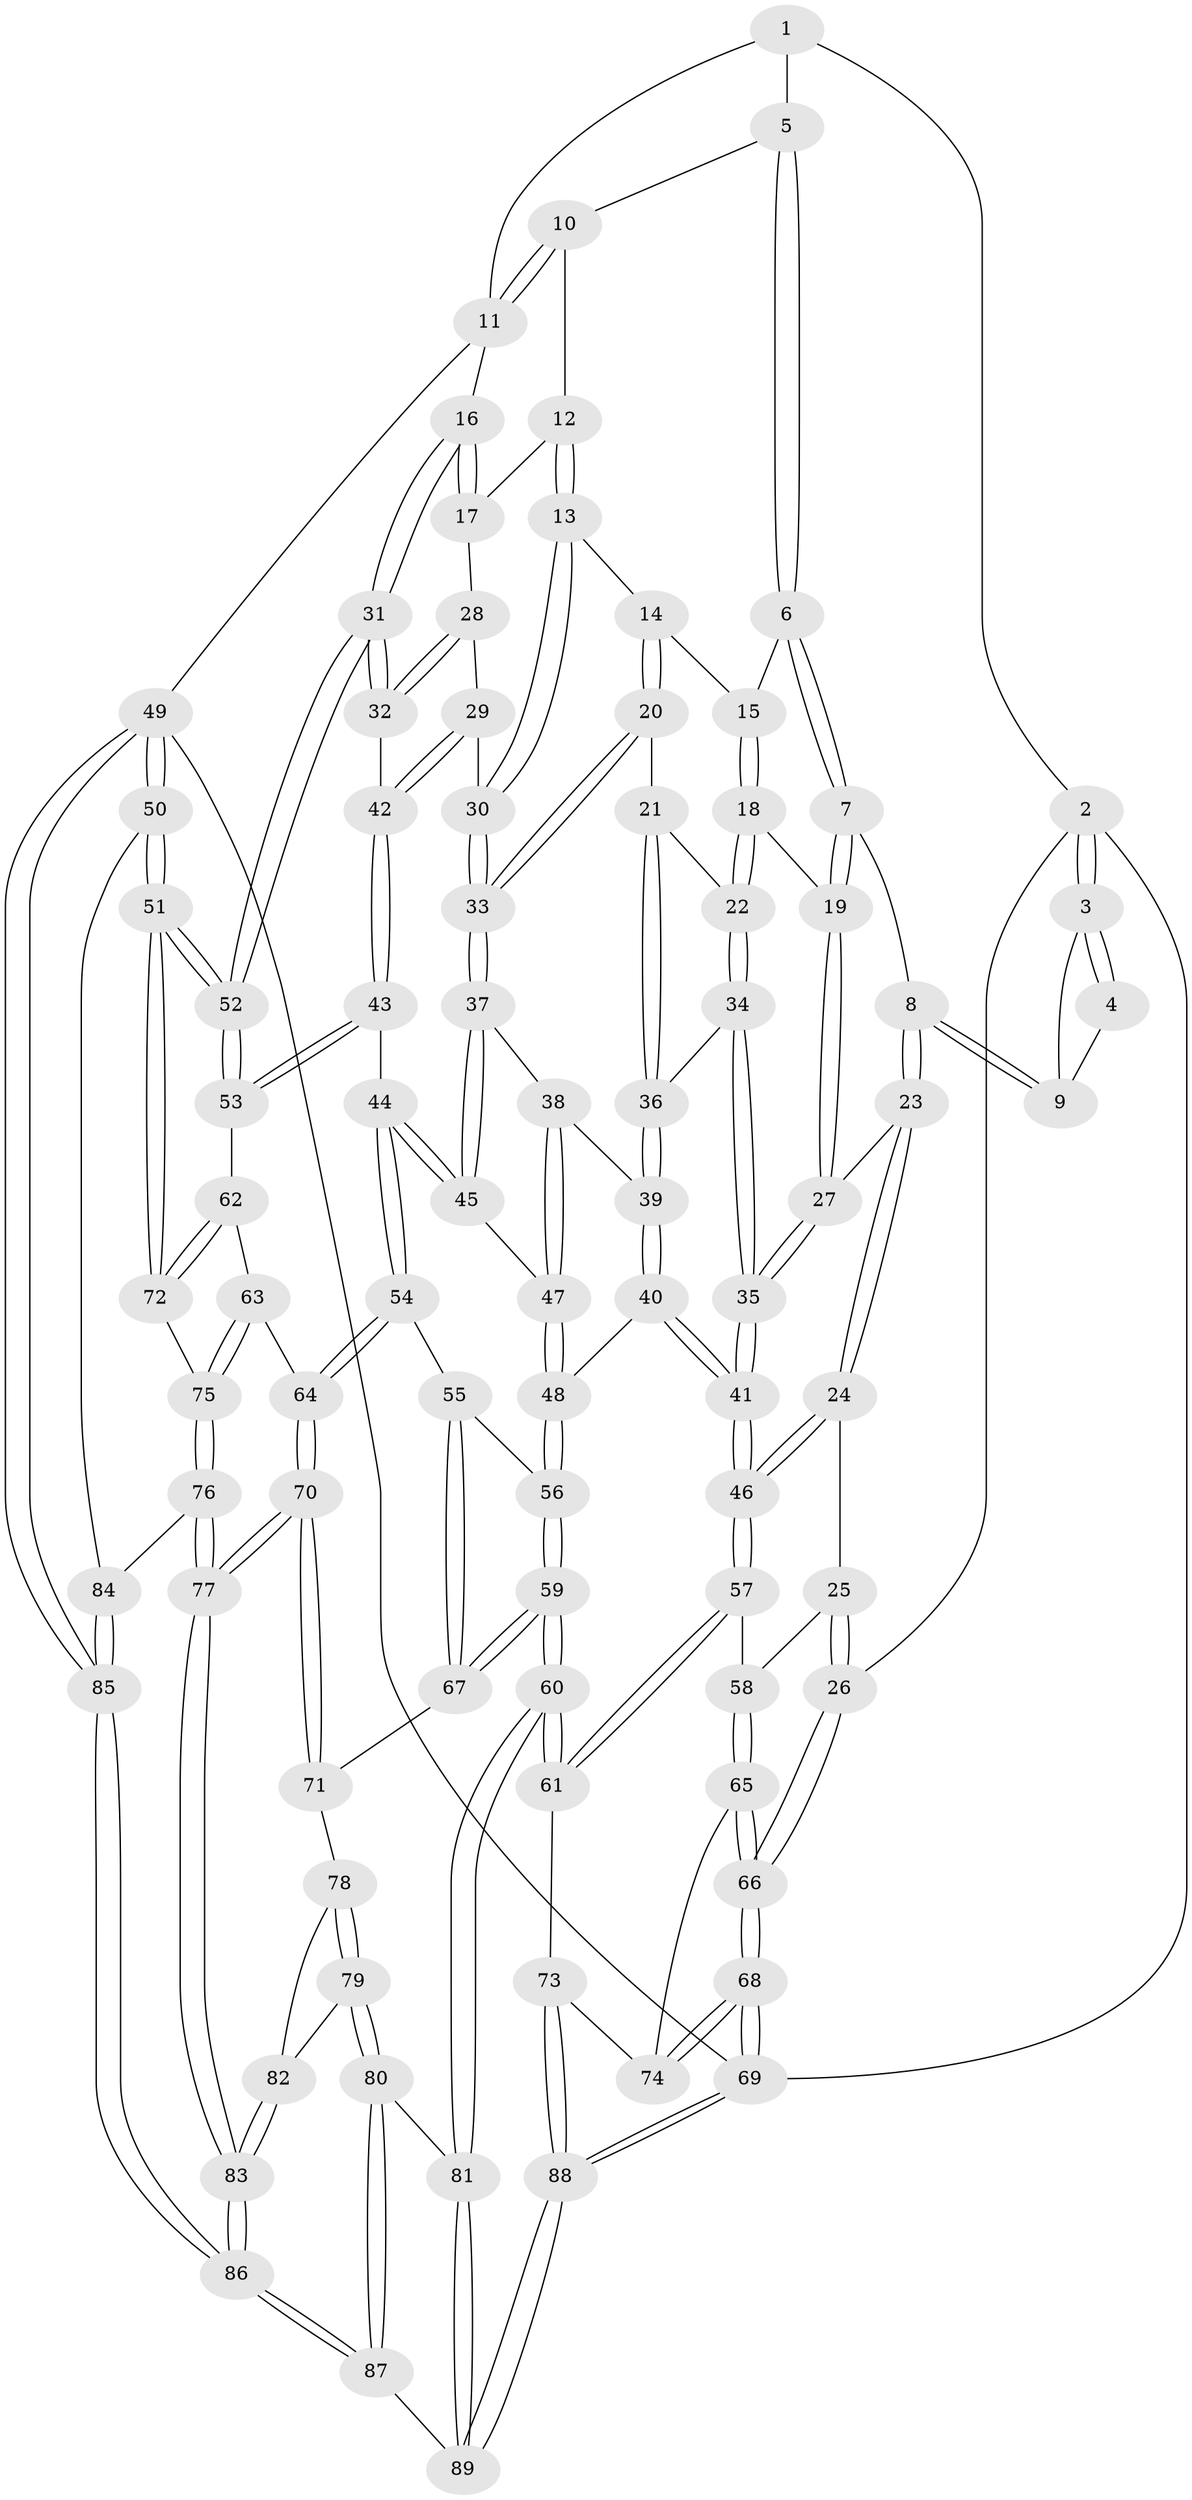 // coarse degree distribution, {3: 0.4444444444444444, 2: 0.022222222222222223, 4: 0.4888888888888889, 5: 0.044444444444444446}
// Generated by graph-tools (version 1.1) at 2025/38/03/04/25 23:38:28]
// undirected, 89 vertices, 219 edges
graph export_dot {
  node [color=gray90,style=filled];
  1 [pos="+0.2375011395100632+0"];
  2 [pos="+0+0.12308811553354657"];
  3 [pos="+0+0.123144116505968"];
  4 [pos="+0.1481734794294449+0"];
  5 [pos="+0.3187163808901203+0"];
  6 [pos="+0.3303131072357235+0"];
  7 [pos="+0.10216641624589663+0.16416839701869188"];
  8 [pos="+0.08407162122772902+0.17315146935609213"];
  9 [pos="+0.06020790415378917+0.15386592947543432"];
  10 [pos="+0.8525565890443741+0"];
  11 [pos="+1+0"];
  12 [pos="+0.6973301734548477+0.06772307170967921"];
  13 [pos="+0.6185022281119739+0.1654303573021982"];
  14 [pos="+0.3900102668124909+0.03945075354431766"];
  15 [pos="+0.34521613176276555+0.013420758965581961"];
  16 [pos="+1+0"];
  17 [pos="+0.805687998289163+0.22939627126984108"];
  18 [pos="+0.32908957703541003+0.15606768163296755"];
  19 [pos="+0.31909904006408546+0.16584526067252528"];
  20 [pos="+0.5306094572900034+0.25288813895347034"];
  21 [pos="+0.39940605658795986+0.2231822680966093"];
  22 [pos="+0.3821208532198589+0.21195710648475616"];
  23 [pos="+0.11840874045577413+0.29131488957945717"];
  24 [pos="+0.09229268948659006+0.33794889086944735"];
  25 [pos="+0+0.4038821754773815"];
  26 [pos="+0+0.40573894563598"];
  27 [pos="+0.24944581387844805+0.26149560369918823"];
  28 [pos="+0.8044894901820571+0.2341225947567876"];
  29 [pos="+0.7052899912834261+0.29045891307389915"];
  30 [pos="+0.6085029389360794+0.23882000619400068"];
  31 [pos="+1+0.3581532590347432"];
  32 [pos="+0.9243571313787668+0.37076524264060057"];
  33 [pos="+0.5783803555388696+0.265606342656431"];
  34 [pos="+0.35922908565638045+0.32639241388304874"];
  35 [pos="+0.30105458420478404+0.37480082784285446"];
  36 [pos="+0.42296882616045267+0.3379451901712357"];
  37 [pos="+0.5760577576469066+0.27231945116344936"];
  38 [pos="+0.5325101822224213+0.33228369005533526"];
  39 [pos="+0.45597586501993775+0.382460650166489"];
  40 [pos="+0.4178241276672636+0.4587759220930561"];
  41 [pos="+0.30593695013661626+0.4773371358746702"];
  42 [pos="+0.7822071835053533+0.4256608219069432"];
  43 [pos="+0.7636838612059725+0.4555127908488475"];
  44 [pos="+0.6818733157658348+0.48992227845119446"];
  45 [pos="+0.6654760406568566+0.48159555996268727"];
  46 [pos="+0.2567079984581364+0.5215417804033358"];
  47 [pos="+0.5787412521515444+0.472295240603126"];
  48 [pos="+0.48592630264350045+0.5094177054752004"];
  49 [pos="+1+1"];
  50 [pos="+1+0.7224040133313475"];
  51 [pos="+1+0.6648150020419329"];
  52 [pos="+1+0.5797532766717781"];
  53 [pos="+0.8159692459910397+0.5474483635293512"];
  54 [pos="+0.6570614539375867+0.5876839573841984"];
  55 [pos="+0.521953909889865+0.5892918447364189"];
  56 [pos="+0.49327769326720283+0.5449209379121484"];
  57 [pos="+0.24751725560889637+0.5490159091658192"];
  58 [pos="+0.08525038138938715+0.5421818325977066"];
  59 [pos="+0.2969316528986605+0.724293813596296"];
  60 [pos="+0.27540621067017745+0.7300700640554828"];
  61 [pos="+0.27076947733058926+0.7275013249814837"];
  62 [pos="+0.8102467981177607+0.6166226406629981"];
  63 [pos="+0.6961044747407109+0.6639098465009968"];
  64 [pos="+0.6781978133085813+0.6622797531520738"];
  65 [pos="+0.0076487111455780556+0.659854615318446"];
  66 [pos="+0+0.6505203161330302"];
  67 [pos="+0.5062024047793466+0.7020012700235999"];
  68 [pos="+0+1"];
  69 [pos="+0+1"];
  70 [pos="+0.641784472774301+0.7127398103570975"];
  71 [pos="+0.5254686915660256+0.7143353683618661"];
  72 [pos="+0.8711752667803451+0.6780624285490876"];
  73 [pos="+0.24629242470900145+0.737435619652244"];
  74 [pos="+0.1417042493269803+0.7422838656665284"];
  75 [pos="+0.808880747084574+0.7510050156983548"];
  76 [pos="+0.8068183752713938+0.7848549264051816"];
  77 [pos="+0.680094757177195+0.8570873004336733"];
  78 [pos="+0.5257992944979095+0.730492559828625"];
  79 [pos="+0.4689941073389406+0.8624904829299347"];
  80 [pos="+0.4526062278993913+0.8801278886375664"];
  81 [pos="+0.2968123408665069+0.7698443177776993"];
  82 [pos="+0.5512450059452766+0.8167690439208833"];
  83 [pos="+0.6667271533139097+0.898197432316103"];
  84 [pos="+0.8656999946686518+0.830558651260116"];
  85 [pos="+0.817104099687802+1"];
  86 [pos="+0.6547443317006917+1"];
  87 [pos="+0.5819041336150814+1"];
  88 [pos="+0+1"];
  89 [pos="+0.30168567342367003+1"];
  1 -- 2;
  1 -- 5;
  1 -- 11;
  2 -- 3;
  2 -- 3;
  2 -- 26;
  2 -- 69;
  3 -- 4;
  3 -- 4;
  3 -- 9;
  4 -- 9;
  5 -- 6;
  5 -- 6;
  5 -- 10;
  6 -- 7;
  6 -- 7;
  6 -- 15;
  7 -- 8;
  7 -- 19;
  7 -- 19;
  8 -- 9;
  8 -- 9;
  8 -- 23;
  8 -- 23;
  10 -- 11;
  10 -- 11;
  10 -- 12;
  11 -- 16;
  11 -- 49;
  12 -- 13;
  12 -- 13;
  12 -- 17;
  13 -- 14;
  13 -- 30;
  13 -- 30;
  14 -- 15;
  14 -- 20;
  14 -- 20;
  15 -- 18;
  15 -- 18;
  16 -- 17;
  16 -- 17;
  16 -- 31;
  16 -- 31;
  17 -- 28;
  18 -- 19;
  18 -- 22;
  18 -- 22;
  19 -- 27;
  19 -- 27;
  20 -- 21;
  20 -- 33;
  20 -- 33;
  21 -- 22;
  21 -- 36;
  21 -- 36;
  22 -- 34;
  22 -- 34;
  23 -- 24;
  23 -- 24;
  23 -- 27;
  24 -- 25;
  24 -- 46;
  24 -- 46;
  25 -- 26;
  25 -- 26;
  25 -- 58;
  26 -- 66;
  26 -- 66;
  27 -- 35;
  27 -- 35;
  28 -- 29;
  28 -- 32;
  28 -- 32;
  29 -- 30;
  29 -- 42;
  29 -- 42;
  30 -- 33;
  30 -- 33;
  31 -- 32;
  31 -- 32;
  31 -- 52;
  31 -- 52;
  32 -- 42;
  33 -- 37;
  33 -- 37;
  34 -- 35;
  34 -- 35;
  34 -- 36;
  35 -- 41;
  35 -- 41;
  36 -- 39;
  36 -- 39;
  37 -- 38;
  37 -- 45;
  37 -- 45;
  38 -- 39;
  38 -- 47;
  38 -- 47;
  39 -- 40;
  39 -- 40;
  40 -- 41;
  40 -- 41;
  40 -- 48;
  41 -- 46;
  41 -- 46;
  42 -- 43;
  42 -- 43;
  43 -- 44;
  43 -- 53;
  43 -- 53;
  44 -- 45;
  44 -- 45;
  44 -- 54;
  44 -- 54;
  45 -- 47;
  46 -- 57;
  46 -- 57;
  47 -- 48;
  47 -- 48;
  48 -- 56;
  48 -- 56;
  49 -- 50;
  49 -- 50;
  49 -- 85;
  49 -- 85;
  49 -- 69;
  50 -- 51;
  50 -- 51;
  50 -- 84;
  51 -- 52;
  51 -- 52;
  51 -- 72;
  51 -- 72;
  52 -- 53;
  52 -- 53;
  53 -- 62;
  54 -- 55;
  54 -- 64;
  54 -- 64;
  55 -- 56;
  55 -- 67;
  55 -- 67;
  56 -- 59;
  56 -- 59;
  57 -- 58;
  57 -- 61;
  57 -- 61;
  58 -- 65;
  58 -- 65;
  59 -- 60;
  59 -- 60;
  59 -- 67;
  59 -- 67;
  60 -- 61;
  60 -- 61;
  60 -- 81;
  60 -- 81;
  61 -- 73;
  62 -- 63;
  62 -- 72;
  62 -- 72;
  63 -- 64;
  63 -- 75;
  63 -- 75;
  64 -- 70;
  64 -- 70;
  65 -- 66;
  65 -- 66;
  65 -- 74;
  66 -- 68;
  66 -- 68;
  67 -- 71;
  68 -- 69;
  68 -- 69;
  68 -- 74;
  68 -- 74;
  69 -- 88;
  69 -- 88;
  70 -- 71;
  70 -- 71;
  70 -- 77;
  70 -- 77;
  71 -- 78;
  72 -- 75;
  73 -- 74;
  73 -- 88;
  73 -- 88;
  75 -- 76;
  75 -- 76;
  76 -- 77;
  76 -- 77;
  76 -- 84;
  77 -- 83;
  77 -- 83;
  78 -- 79;
  78 -- 79;
  78 -- 82;
  79 -- 80;
  79 -- 80;
  79 -- 82;
  80 -- 81;
  80 -- 87;
  80 -- 87;
  81 -- 89;
  81 -- 89;
  82 -- 83;
  82 -- 83;
  83 -- 86;
  83 -- 86;
  84 -- 85;
  84 -- 85;
  85 -- 86;
  85 -- 86;
  86 -- 87;
  86 -- 87;
  87 -- 89;
  88 -- 89;
  88 -- 89;
}
